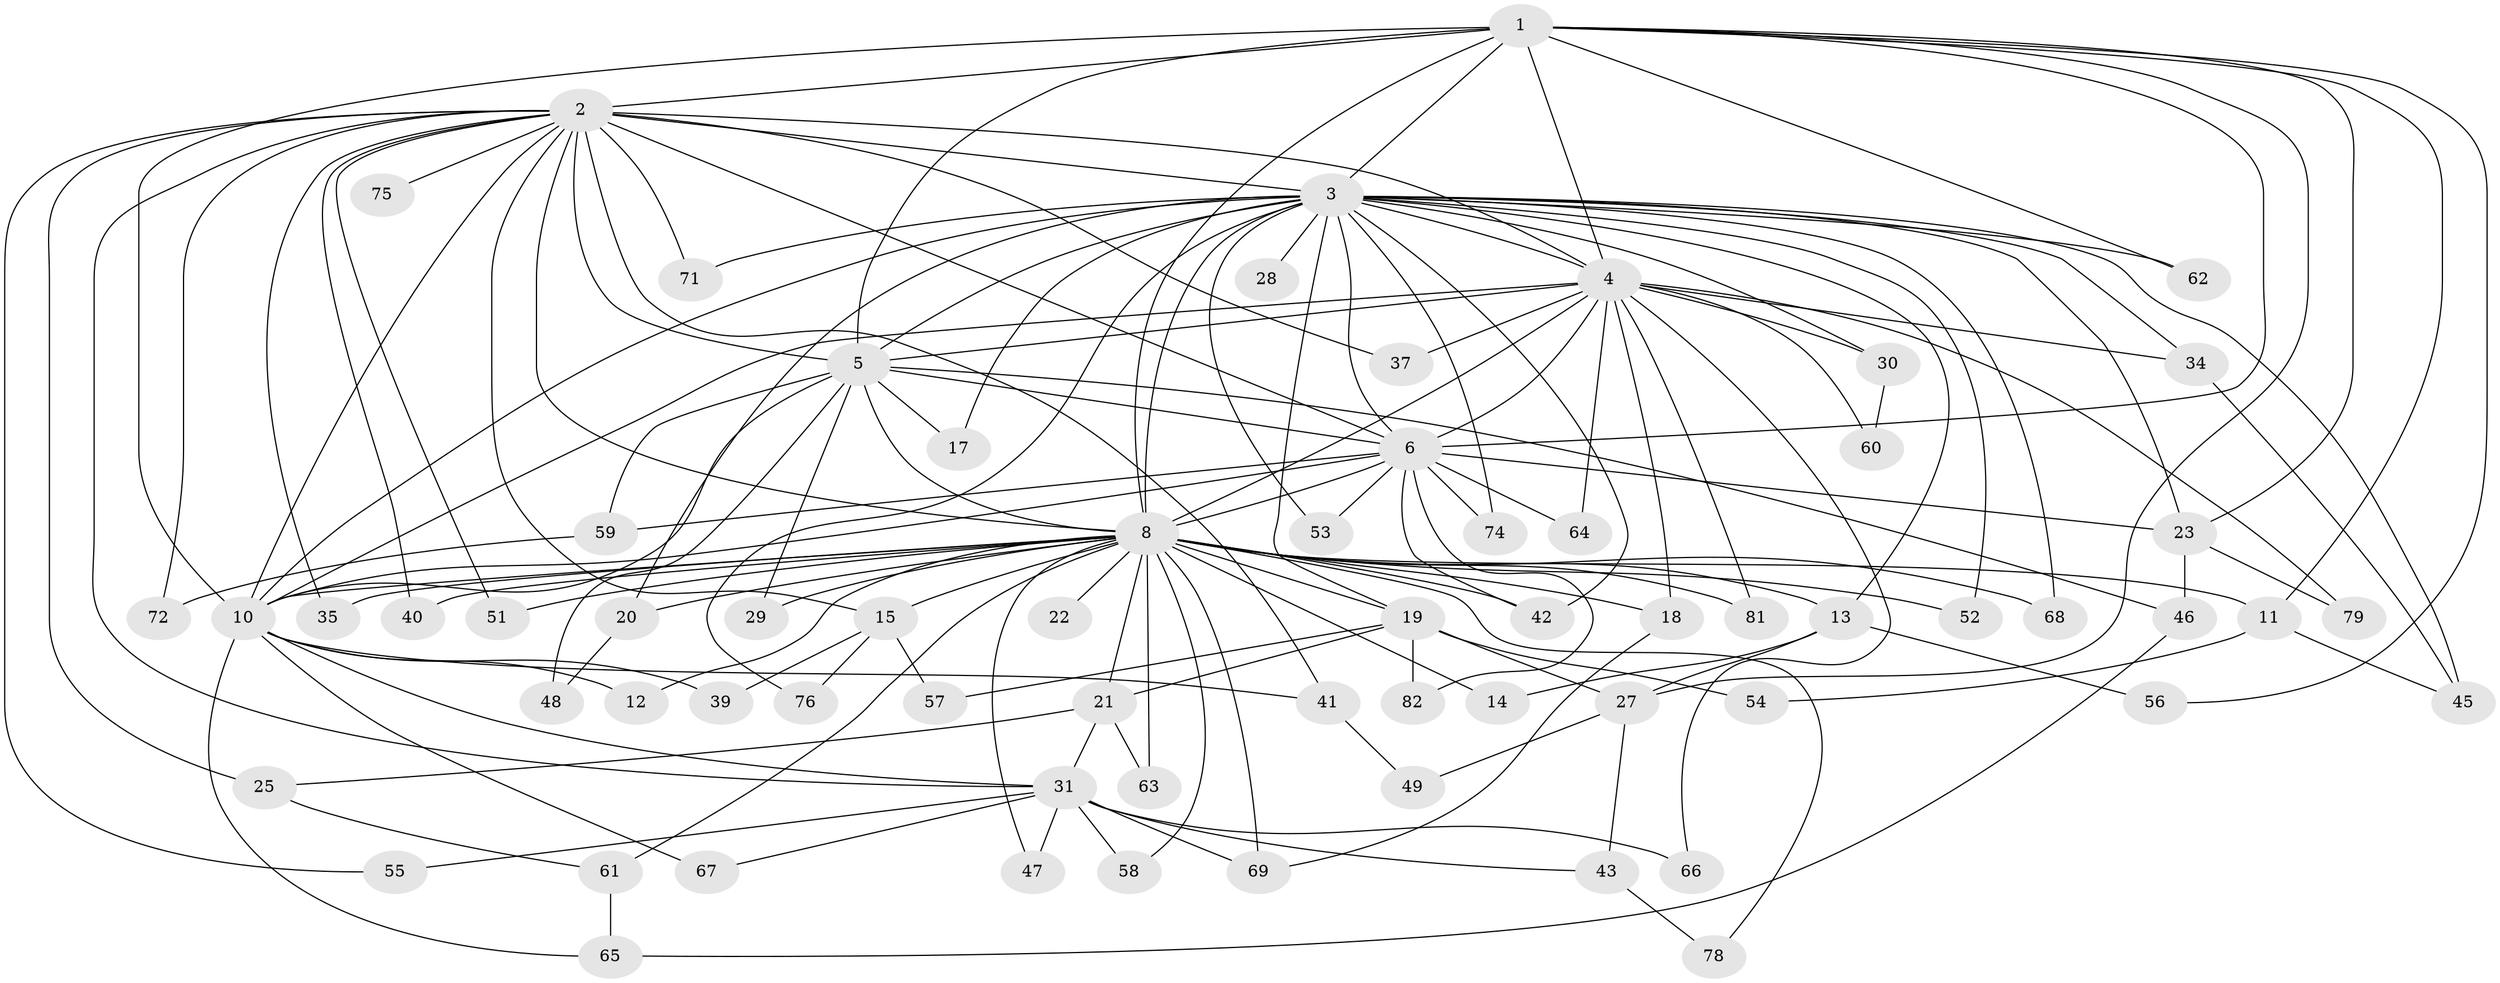 // original degree distribution, {14: 0.012195121951219513, 15: 0.012195121951219513, 18: 0.012195121951219513, 19: 0.012195121951219513, 16: 0.036585365853658534, 36: 0.012195121951219513, 20: 0.012195121951219513, 17: 0.012195121951219513, 4: 0.036585365853658534, 2: 0.5487804878048781, 5: 0.04878048780487805, 3: 0.21951219512195122, 7: 0.012195121951219513, 8: 0.012195121951219513}
// Generated by graph-tools (version 1.1) at 2025/11/02/27/25 16:11:00]
// undirected, 67 vertices, 150 edges
graph export_dot {
graph [start="1"]
  node [color=gray90,style=filled];
  1;
  2 [super="+7"];
  3 [super="+9"];
  4 [super="+26"];
  5 [super="+24"];
  6 [super="+36"];
  8 [super="+16"];
  10 [super="+32"];
  11;
  12;
  13;
  14;
  15;
  17;
  18;
  19 [super="+50"];
  20;
  21;
  22;
  23 [super="+77"];
  25;
  27 [super="+33"];
  28;
  29;
  30;
  31 [super="+38"];
  34;
  35;
  37;
  39;
  40;
  41;
  42 [super="+44"];
  43;
  45 [super="+73"];
  46;
  47;
  48;
  49;
  51;
  52;
  53;
  54;
  55;
  56;
  57;
  58;
  59;
  60;
  61;
  62;
  63;
  64;
  65 [super="+70"];
  66;
  67;
  68;
  69 [super="+80"];
  71;
  72;
  74;
  75;
  76;
  78;
  79;
  81;
  82;
  1 -- 2 [weight=2];
  1 -- 3 [weight=2];
  1 -- 4;
  1 -- 5;
  1 -- 6;
  1 -- 8;
  1 -- 10;
  1 -- 11;
  1 -- 23;
  1 -- 56;
  1 -- 62;
  1 -- 27;
  2 -- 3 [weight=4];
  2 -- 4 [weight=2];
  2 -- 5 [weight=2];
  2 -- 6 [weight=2];
  2 -- 8 [weight=2];
  2 -- 10 [weight=2];
  2 -- 15;
  2 -- 51;
  2 -- 55;
  2 -- 71;
  2 -- 75 [weight=2];
  2 -- 31;
  2 -- 35;
  2 -- 37;
  2 -- 40;
  2 -- 41;
  2 -- 72;
  2 -- 25;
  3 -- 4 [weight=3];
  3 -- 5 [weight=2];
  3 -- 6 [weight=2];
  3 -- 8 [weight=2];
  3 -- 10 [weight=2];
  3 -- 13;
  3 -- 17;
  3 -- 19 [weight=2];
  3 -- 28 [weight=2];
  3 -- 30;
  3 -- 42;
  3 -- 45;
  3 -- 62;
  3 -- 76;
  3 -- 68;
  3 -- 71;
  3 -- 74;
  3 -- 20;
  3 -- 34;
  3 -- 52;
  3 -- 53;
  3 -- 23;
  4 -- 5;
  4 -- 6;
  4 -- 8;
  4 -- 10;
  4 -- 18;
  4 -- 30;
  4 -- 34;
  4 -- 37;
  4 -- 60;
  4 -- 64;
  4 -- 66;
  4 -- 79;
  4 -- 81;
  5 -- 6;
  5 -- 8;
  5 -- 10;
  5 -- 17;
  5 -- 29;
  5 -- 46;
  5 -- 48;
  5 -- 59;
  6 -- 8 [weight=2];
  6 -- 10;
  6 -- 23;
  6 -- 53;
  6 -- 64;
  6 -- 74;
  6 -- 82;
  6 -- 59;
  6 -- 42;
  8 -- 10;
  8 -- 11;
  8 -- 12;
  8 -- 13;
  8 -- 14;
  8 -- 15;
  8 -- 18;
  8 -- 19;
  8 -- 20;
  8 -- 21;
  8 -- 22 [weight=2];
  8 -- 29;
  8 -- 35;
  8 -- 40;
  8 -- 42;
  8 -- 47;
  8 -- 51;
  8 -- 52;
  8 -- 58;
  8 -- 61;
  8 -- 63;
  8 -- 68;
  8 -- 69;
  8 -- 78;
  8 -- 81;
  10 -- 12;
  10 -- 31;
  10 -- 39;
  10 -- 41;
  10 -- 65;
  10 -- 67;
  11 -- 54;
  11 -- 45;
  13 -- 14;
  13 -- 27;
  13 -- 56;
  15 -- 39;
  15 -- 57;
  15 -- 76;
  18 -- 69;
  19 -- 21;
  19 -- 27;
  19 -- 54;
  19 -- 82;
  19 -- 57;
  20 -- 48;
  21 -- 25;
  21 -- 31;
  21 -- 63;
  23 -- 46;
  23 -- 79;
  25 -- 61;
  27 -- 49;
  27 -- 43;
  30 -- 60;
  31 -- 43;
  31 -- 47;
  31 -- 55;
  31 -- 67;
  31 -- 58;
  31 -- 66;
  31 -- 69;
  34 -- 45;
  41 -- 49;
  43 -- 78;
  46 -- 65;
  59 -- 72;
  61 -- 65;
}
